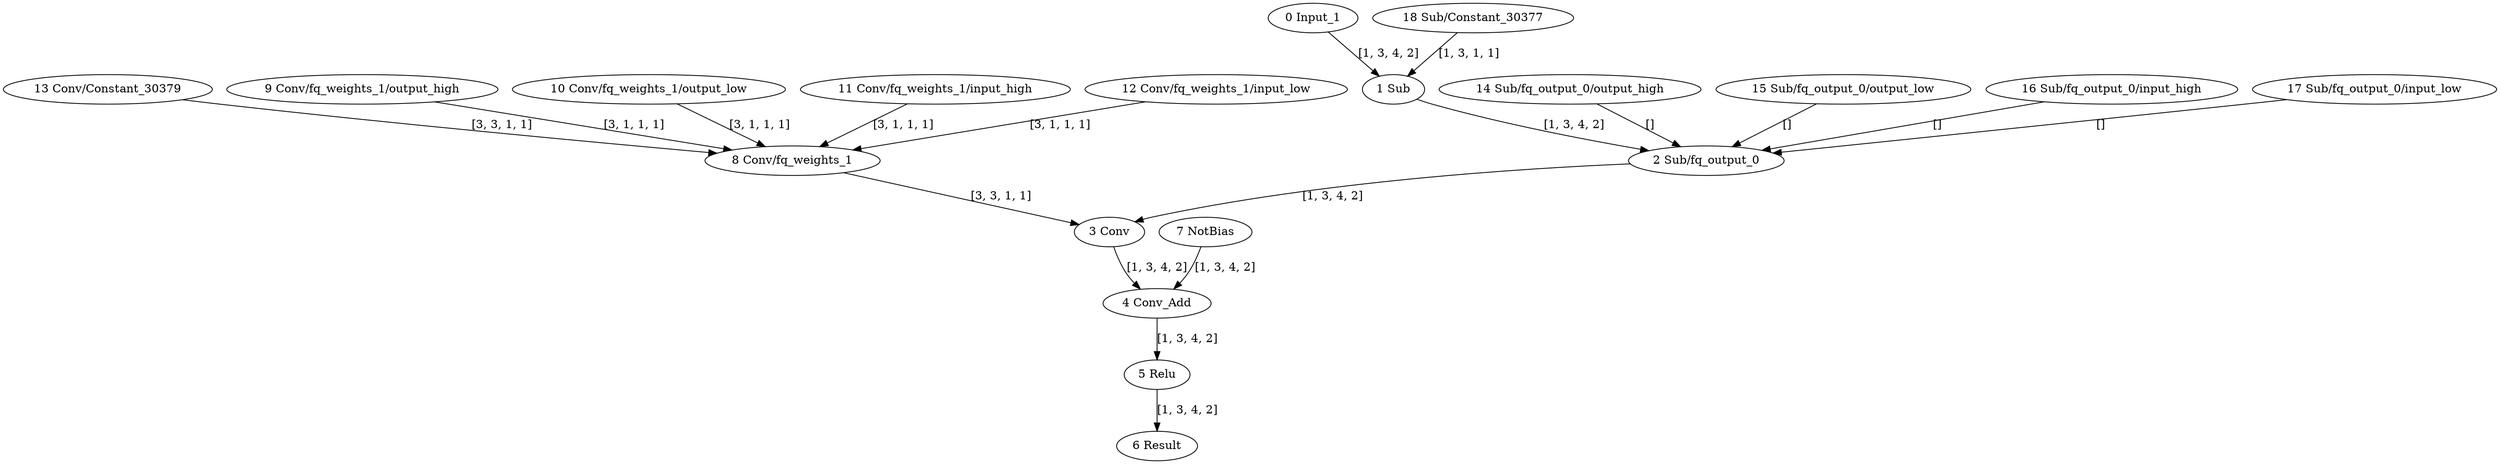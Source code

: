 strict digraph  {
"0 Input_1" [id=0, type=Parameter];
"1 Sub" [id=1, type=Subtract];
"2 Sub/fq_output_0" [id=2, type=FakeQuantize];
"3 Conv" [id=3, type=Convolution];
"4 Conv_Add" [id=4, type=Add];
"5 Relu" [id=5, type=Relu];
"6 Result" [id=6, type=Result];
"7 NotBias" [id=7, type=Constant];
"8 Conv/fq_weights_1" [id=8, type=FakeQuantize];
"9 Conv/fq_weights_1/output_high" [id=9, type=Constant];
"10 Conv/fq_weights_1/output_low" [id=10, type=Constant];
"11 Conv/fq_weights_1/input_high" [id=11, type=Constant];
"12 Conv/fq_weights_1/input_low" [id=12, type=Constant];
"13 Conv/Constant_30379" [id=13, type=Constant];
"14 Sub/fq_output_0/output_high" [id=14, type=Constant];
"15 Sub/fq_output_0/output_low" [id=15, type=Constant];
"16 Sub/fq_output_0/input_high" [id=16, type=Constant];
"17 Sub/fq_output_0/input_low" [id=17, type=Constant];
"18 Sub/Constant_30377" [id=18, type=Constant];
"0 Input_1" -> "1 Sub"  [label="[1, 3, 4, 2]", style=solid];
"1 Sub" -> "2 Sub/fq_output_0"  [label="[1, 3, 4, 2]", style=solid];
"2 Sub/fq_output_0" -> "3 Conv"  [label="[1, 3, 4, 2]", style=solid];
"3 Conv" -> "4 Conv_Add"  [label="[1, 3, 4, 2]", style=solid];
"4 Conv_Add" -> "5 Relu"  [label="[1, 3, 4, 2]", style=solid];
"5 Relu" -> "6 Result"  [label="[1, 3, 4, 2]", style=solid];
"7 NotBias" -> "4 Conv_Add"  [label="[1, 3, 4, 2]", style=solid];
"8 Conv/fq_weights_1" -> "3 Conv"  [label="[3, 3, 1, 1]", style=solid];
"9 Conv/fq_weights_1/output_high" -> "8 Conv/fq_weights_1"  [label="[3, 1, 1, 1]", style=solid];
"10 Conv/fq_weights_1/output_low" -> "8 Conv/fq_weights_1"  [label="[3, 1, 1, 1]", style=solid];
"11 Conv/fq_weights_1/input_high" -> "8 Conv/fq_weights_1"  [label="[3, 1, 1, 1]", style=solid];
"12 Conv/fq_weights_1/input_low" -> "8 Conv/fq_weights_1"  [label="[3, 1, 1, 1]", style=solid];
"13 Conv/Constant_30379" -> "8 Conv/fq_weights_1"  [label="[3, 3, 1, 1]", style=solid];
"14 Sub/fq_output_0/output_high" -> "2 Sub/fq_output_0"  [label="[]", style=solid];
"15 Sub/fq_output_0/output_low" -> "2 Sub/fq_output_0"  [label="[]", style=solid];
"16 Sub/fq_output_0/input_high" -> "2 Sub/fq_output_0"  [label="[]", style=solid];
"17 Sub/fq_output_0/input_low" -> "2 Sub/fq_output_0"  [label="[]", style=solid];
"18 Sub/Constant_30377" -> "1 Sub"  [label="[1, 3, 1, 1]", style=solid];
}
